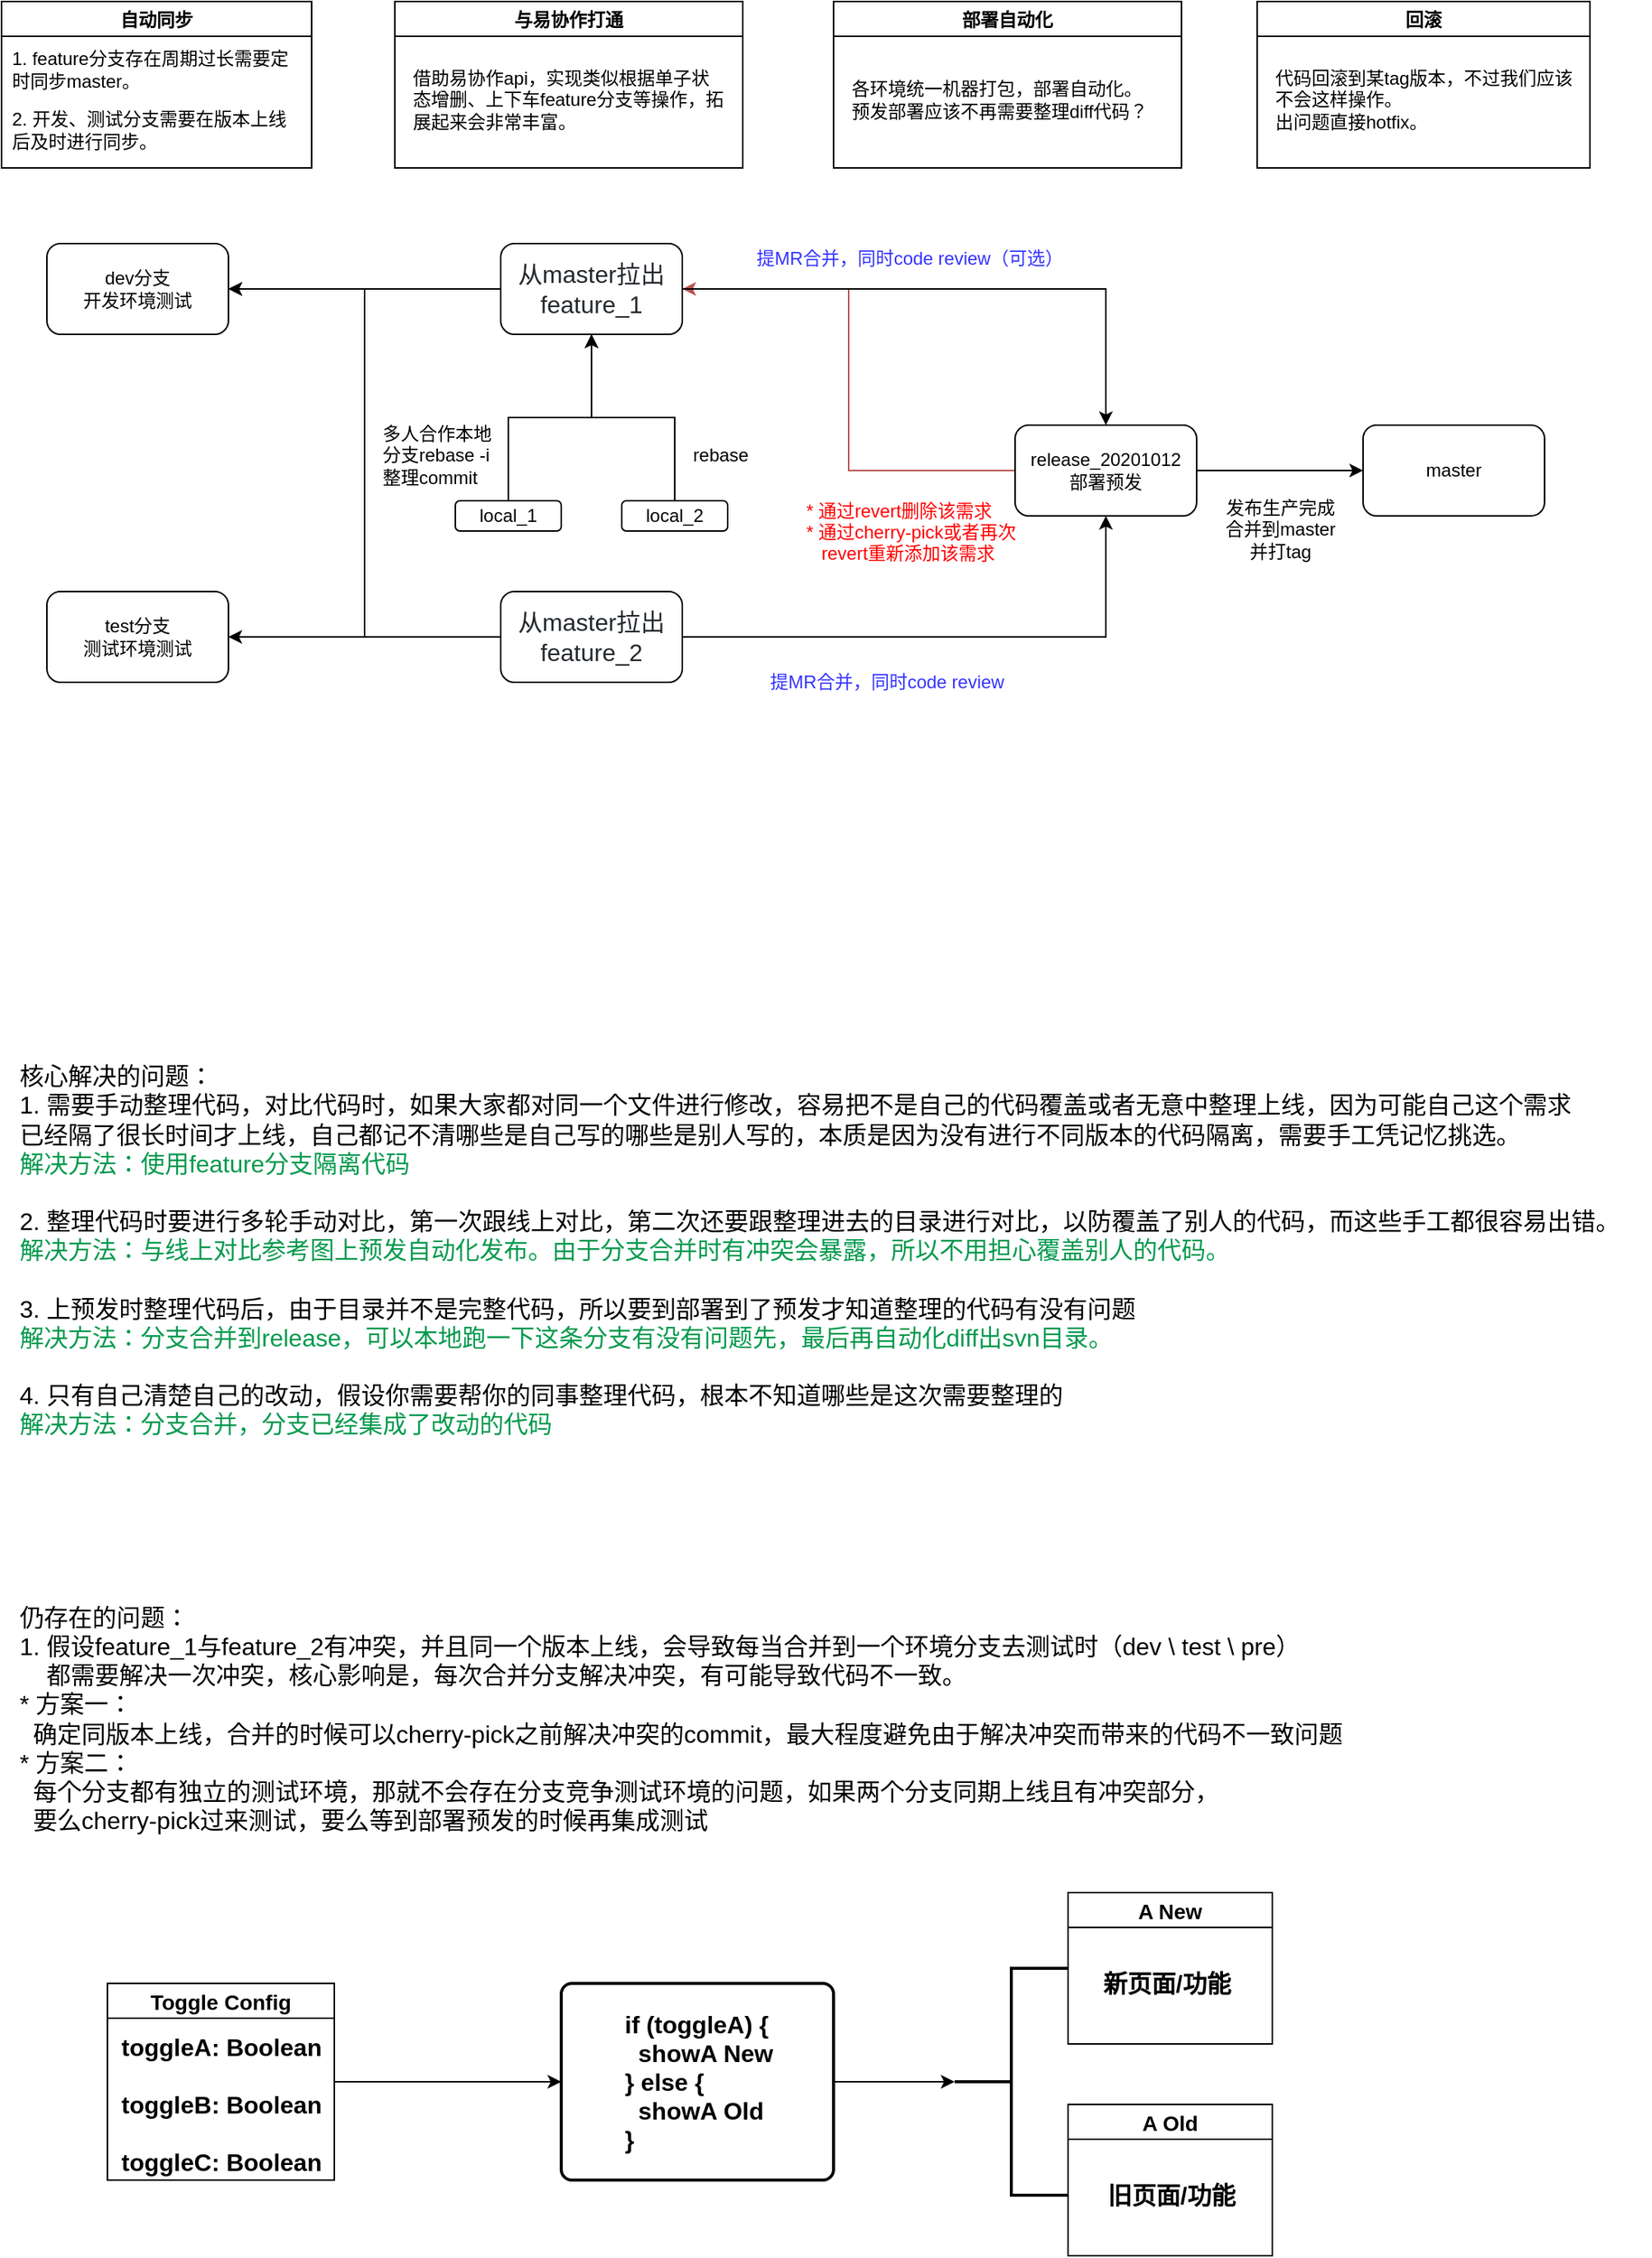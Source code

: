 <mxfile version="13.8.3" type="github">
  <diagram id="jeHmpw0TtRaYDynAjy10" name="Page-1">
    <mxGraphModel dx="1298" dy="727" grid="1" gridSize="10" guides="1" tooltips="1" connect="1" arrows="1" fold="1" page="1" pageScale="1" pageWidth="1169" pageHeight="1654" math="0" shadow="0">
      <root>
        <mxCell id="0" />
        <mxCell id="1" parent="0" />
        <mxCell id="oKsZvAFN4aBbrpxNf6T7-8" value="master" style="rounded=1;whiteSpace=wrap;html=1;" parent="1" vertex="1">
          <mxGeometry x="970" y="350" width="120" height="60" as="geometry" />
        </mxCell>
        <mxCell id="oKsZvAFN4aBbrpxNf6T7-28" style="edgeStyle=orthogonalEdgeStyle;rounded=0;orthogonalLoop=1;jettySize=auto;html=1;exitX=1;exitY=0.5;exitDx=0;exitDy=0;" parent="1" source="oKsZvAFN4aBbrpxNf6T7-9" edge="1">
          <mxGeometry relative="1" as="geometry">
            <mxPoint x="970" y="380" as="targetPoint" />
          </mxGeometry>
        </mxCell>
        <mxCell id="oKsZvAFN4aBbrpxNf6T7-30" style="edgeStyle=orthogonalEdgeStyle;rounded=0;orthogonalLoop=1;jettySize=auto;html=1;entryX=1;entryY=0.5;entryDx=0;entryDy=0;fillColor=#f8cecc;strokeColor=#b85450;" parent="1" source="oKsZvAFN4aBbrpxNf6T7-9" target="oKsZvAFN4aBbrpxNf6T7-12" edge="1">
          <mxGeometry relative="1" as="geometry" />
        </mxCell>
        <mxCell id="oKsZvAFN4aBbrpxNf6T7-9" value="release_20201012&lt;br&gt;部署预发" style="rounded=1;whiteSpace=wrap;html=1;" parent="1" vertex="1">
          <mxGeometry x="740" y="350" width="120" height="60" as="geometry" />
        </mxCell>
        <mxCell id="oKsZvAFN4aBbrpxNf6T7-10" value="test分支&lt;br&gt;测试环境测试" style="rounded=1;whiteSpace=wrap;html=1;" parent="1" vertex="1">
          <mxGeometry x="100" y="460" width="120" height="60" as="geometry" />
        </mxCell>
        <mxCell id="oKsZvAFN4aBbrpxNf6T7-11" value="dev分支&lt;br&gt;开发环境测试" style="rounded=1;whiteSpace=wrap;html=1;" parent="1" vertex="1">
          <mxGeometry x="100" y="230" width="120" height="60" as="geometry" />
        </mxCell>
        <mxCell id="oKsZvAFN4aBbrpxNf6T7-20" style="edgeStyle=orthogonalEdgeStyle;rounded=0;orthogonalLoop=1;jettySize=auto;html=1;entryX=1;entryY=0.5;entryDx=0;entryDy=0;" parent="1" source="oKsZvAFN4aBbrpxNf6T7-12" target="oKsZvAFN4aBbrpxNf6T7-11" edge="1">
          <mxGeometry relative="1" as="geometry" />
        </mxCell>
        <mxCell id="oKsZvAFN4aBbrpxNf6T7-24" style="edgeStyle=orthogonalEdgeStyle;rounded=0;orthogonalLoop=1;jettySize=auto;html=1;exitX=0;exitY=0.5;exitDx=0;exitDy=0;entryX=1;entryY=0.5;entryDx=0;entryDy=0;" parent="1" source="oKsZvAFN4aBbrpxNf6T7-12" target="oKsZvAFN4aBbrpxNf6T7-10" edge="1">
          <mxGeometry relative="1" as="geometry" />
        </mxCell>
        <mxCell id="oKsZvAFN4aBbrpxNf6T7-25" style="edgeStyle=orthogonalEdgeStyle;rounded=0;orthogonalLoop=1;jettySize=auto;html=1;exitX=1;exitY=0.5;exitDx=0;exitDy=0;entryX=0.5;entryY=0;entryDx=0;entryDy=0;" parent="1" source="oKsZvAFN4aBbrpxNf6T7-12" target="oKsZvAFN4aBbrpxNf6T7-9" edge="1">
          <mxGeometry relative="1" as="geometry">
            <Array as="points">
              <mxPoint x="800" y="260" />
            </Array>
          </mxGeometry>
        </mxCell>
        <mxCell id="oKsZvAFN4aBbrpxNf6T7-12" value="&lt;span style=&quot;color: rgb(36 , 41 , 46) ; font-family: , , &amp;#34;segoe ui&amp;#34; , &amp;#34;helvetica&amp;#34; , &amp;#34;arial&amp;#34; , sans-serif , &amp;#34;apple color emoji&amp;#34; , &amp;#34;segoe ui emoji&amp;#34; ; font-size: 16px ; text-align: left ; background-color: rgb(255 , 255 , 255)&quot;&gt;从master拉出feature_1&lt;/span&gt;" style="rounded=1;whiteSpace=wrap;html=1;" parent="1" vertex="1">
          <mxGeometry x="400" y="230" width="120" height="60" as="geometry" />
        </mxCell>
        <mxCell id="oKsZvAFN4aBbrpxNf6T7-23" style="edgeStyle=orthogonalEdgeStyle;rounded=0;orthogonalLoop=1;jettySize=auto;html=1;exitX=0;exitY=0.5;exitDx=0;exitDy=0;entryX=1;entryY=0.5;entryDx=0;entryDy=0;" parent="1" source="oKsZvAFN4aBbrpxNf6T7-13" target="oKsZvAFN4aBbrpxNf6T7-11" edge="1">
          <mxGeometry relative="1" as="geometry">
            <mxPoint x="305" y="230" as="targetPoint" />
          </mxGeometry>
        </mxCell>
        <mxCell id="oKsZvAFN4aBbrpxNf6T7-27" style="edgeStyle=orthogonalEdgeStyle;rounded=0;orthogonalLoop=1;jettySize=auto;html=1;exitX=1;exitY=0.5;exitDx=0;exitDy=0;" parent="1" source="oKsZvAFN4aBbrpxNf6T7-13" target="oKsZvAFN4aBbrpxNf6T7-9" edge="1">
          <mxGeometry relative="1" as="geometry" />
        </mxCell>
        <mxCell id="oKsZvAFN4aBbrpxNf6T7-13" value="&lt;span style=&quot;color: rgb(36 , 41 , 46) ; font-size: 16px ; text-align: left ; background-color: rgb(255 , 255 , 255)&quot;&gt;从master拉出&lt;/span&gt;&lt;span style=&quot;color: rgb(36 , 41 , 46) ; font-family: , , &amp;#34;segoe ui&amp;#34; , &amp;#34;helvetica&amp;#34; , &amp;#34;arial&amp;#34; , sans-serif , &amp;#34;apple color emoji&amp;#34; , &amp;#34;segoe ui emoji&amp;#34; ; font-size: 16px ; text-align: left ; background-color: rgb(255 , 255 , 255)&quot;&gt;feature_2&lt;/span&gt;" style="rounded=1;whiteSpace=wrap;html=1;" parent="1" vertex="1">
          <mxGeometry x="400" y="460" width="120" height="60" as="geometry" />
        </mxCell>
        <mxCell id="oKsZvAFN4aBbrpxNf6T7-16" value="" style="edgeStyle=orthogonalEdgeStyle;rounded=0;orthogonalLoop=1;jettySize=auto;html=1;" parent="1" source="oKsZvAFN4aBbrpxNf6T7-14" target="oKsZvAFN4aBbrpxNf6T7-12" edge="1">
          <mxGeometry relative="1" as="geometry" />
        </mxCell>
        <mxCell id="oKsZvAFN4aBbrpxNf6T7-14" value="local_1" style="rounded=1;whiteSpace=wrap;html=1;" parent="1" vertex="1">
          <mxGeometry x="370" y="400" width="70" height="20" as="geometry" />
        </mxCell>
        <mxCell id="oKsZvAFN4aBbrpxNf6T7-17" value="" style="edgeStyle=orthogonalEdgeStyle;rounded=0;orthogonalLoop=1;jettySize=auto;html=1;" parent="1" source="oKsZvAFN4aBbrpxNf6T7-15" target="oKsZvAFN4aBbrpxNf6T7-12" edge="1">
          <mxGeometry relative="1" as="geometry" />
        </mxCell>
        <mxCell id="oKsZvAFN4aBbrpxNf6T7-15" value="local_2" style="rounded=1;whiteSpace=wrap;html=1;" parent="1" vertex="1">
          <mxGeometry x="480" y="400" width="70" height="20" as="geometry" />
        </mxCell>
        <mxCell id="oKsZvAFN4aBbrpxNf6T7-18" value="多人合作本地&lt;br&gt;分支rebase -i&lt;br&gt;整理commit" style="text;html=1;align=left;verticalAlign=middle;resizable=0;points=[];autosize=1;" parent="1" vertex="1">
          <mxGeometry x="320" y="345" width="90" height="50" as="geometry" />
        </mxCell>
        <mxCell id="oKsZvAFN4aBbrpxNf6T7-19" value="rebase" style="text;html=1;align=center;verticalAlign=middle;resizable=0;points=[];autosize=1;" parent="1" vertex="1">
          <mxGeometry x="520" y="360" width="50" height="20" as="geometry" />
        </mxCell>
        <mxCell id="oKsZvAFN4aBbrpxNf6T7-31" value="&lt;font color=&quot;#ff0000&quot;&gt;* 通过&lt;span&gt;revert删除该需求&lt;br&gt;* 通过cherry-pick或者再次&lt;br&gt;&amp;nbsp; &amp;nbsp;revert重新添加该需求&lt;br&gt;&lt;br&gt;&lt;br&gt;&lt;/span&gt;&lt;/font&gt;" style="text;html=1;align=left;verticalAlign=middle;resizable=0;points=[];autosize=1;" parent="1" vertex="1">
          <mxGeometry x="600" y="395" width="150" height="80" as="geometry" />
        </mxCell>
        <mxCell id="oKsZvAFN4aBbrpxNf6T7-32" value="&lt;font color=&quot;#3333ff&quot;&gt;提MR合并，同时code review（可选）&lt;/font&gt;" style="text;html=1;align=center;verticalAlign=middle;resizable=0;points=[];autosize=1;" parent="1" vertex="1">
          <mxGeometry x="560" y="230" width="220" height="20" as="geometry" />
        </mxCell>
        <mxCell id="oKsZvAFN4aBbrpxNf6T7-33" value="&lt;font color=&quot;#3333ff&quot;&gt;提MR合并，同时code review&lt;/font&gt;" style="text;html=1;align=center;verticalAlign=middle;resizable=0;points=[];autosize=1;" parent="1" vertex="1">
          <mxGeometry x="570" y="510" width="170" height="20" as="geometry" />
        </mxCell>
        <mxCell id="oKsZvAFN4aBbrpxNf6T7-36" value="发布生产完成&lt;br&gt;合并到master&lt;br&gt;并打tag" style="text;html=1;align=center;verticalAlign=middle;resizable=0;points=[];autosize=1;" parent="1" vertex="1">
          <mxGeometry x="870" y="394" width="90" height="50" as="geometry" />
        </mxCell>
        <mxCell id="oKsZvAFN4aBbrpxNf6T7-41" value="&lt;font style=&quot;font-size: 16px&quot;&gt;仍存在的问题：&lt;br&gt;1. 假设feature_1与feature_2有冲突，并且同一个版本上线，会导致每当合并到一个环境分支去测试时（dev \ test \ pre）&lt;br&gt;&amp;nbsp; &amp;nbsp; 都需要解决一次冲突，核心影响是，每次合并分支解决冲突，有可能导致代码不一致。&lt;br&gt;* 方案一：&lt;br&gt;&amp;nbsp; 确定同版本上线，合并的时候可以cherry-pick之前解决冲突的commit，最大程度避免由于解决冲突而带来的代码不一致问题&lt;br&gt;* 方案二：&lt;br&gt;&amp;nbsp; 每个分支都有独立的测试环境，那就不会存在分支竞争测试环境的问题，如果两个分支同期上线且有冲突部分，&lt;br&gt;&amp;nbsp; 要么cherry-pick过来测试，要么等到部署预发的时候再集成测试&lt;/font&gt;" style="text;html=1;align=left;verticalAlign=middle;resizable=0;points=[];autosize=1;" parent="1" vertex="1">
          <mxGeometry x="80" y="1140" width="890" height="130" as="geometry" />
        </mxCell>
        <mxCell id="oKsZvAFN4aBbrpxNf6T7-42" value="&lt;font style=&quot;font-size: 16px&quot;&gt;核心解决的问题：&lt;br&gt;1.&amp;nbsp;需要手动整理代码，对比代码时，如果大家都对同一个文件进行修改，容易把不是自己的代码覆盖或者无意中整理上线，因为可能自己这个需求&lt;br&gt;已经隔了很长时间才上线，&lt;span&gt;自己都记不清哪些是自己写的哪些是别人写的，本质是因为没有进行不同版本的代码隔离，需要手工凭记忆挑选。&amp;nbsp;&lt;/span&gt;&lt;br&gt;&lt;/font&gt;&lt;div style=&quot;font-size: 16px&quot;&gt;&lt;font style=&quot;font-size: 16px&quot;&gt;&lt;font color=&quot;#00994d&quot; style=&quot;font-size: 16px&quot;&gt;解决方法：使用feature分支隔离代码&lt;/font&gt;&lt;br&gt;&lt;br&gt;&lt;/font&gt;&lt;/div&gt;&lt;div style=&quot;font-size: 16px&quot;&gt;&lt;font style=&quot;font-size: 16px&quot;&gt;2.&amp;nbsp;&lt;span&gt;整理代码时要进行多轮手动对比，第一次跟线上对比，第二次还要跟整理进去的目录进行对比，以防覆盖了别人的代码，而这些手工都很容易出错。&amp;nbsp;&lt;br&gt;&lt;/span&gt;&lt;span style=&quot;color: rgb(0 , 153 , 77)&quot;&gt;解决方法：与线上对比参考图上预发自动化发布。由于分支合并时有冲突会暴露，所以不用担心覆盖别人的代码。&lt;/span&gt;&lt;span&gt;&lt;br&gt;&lt;/span&gt;&lt;/font&gt;&lt;/div&gt;&lt;div style=&quot;font-size: 16px&quot;&gt;&lt;span style=&quot;color: rgb(0 , 153 , 77)&quot;&gt;&lt;font style=&quot;font-size: 16px&quot;&gt;&lt;br&gt;&lt;/font&gt;&lt;/span&gt;&lt;/div&gt;&lt;div style=&quot;font-size: 16px&quot;&gt;&lt;font style=&quot;font-size: 16px&quot;&gt;3.&amp;nbsp;&lt;span&gt;上预发时整理代码后，由于目录并不是完整代码，所以要到部署到了预发才知道整理的代码有没有问题&lt;/span&gt;&lt;/font&gt;&lt;/div&gt;&lt;div style=&quot;font-size: 16px&quot;&gt;&lt;font color=&quot;#00994d&quot; style=&quot;font-size: 16px&quot;&gt;&lt;span&gt;解决方法：&lt;/span&gt;&lt;span&gt;分支合并到release，可以本地跑一下这条分支有没有问题先，最后再自动化diff出svn目录。&lt;/span&gt;&lt;/font&gt;&lt;/div&gt;&lt;div style=&quot;font-size: 16px&quot;&gt;&lt;span&gt;&lt;font style=&quot;font-size: 16px&quot;&gt;&lt;br&gt;&lt;/font&gt;&lt;/span&gt;&lt;/div&gt;&lt;div style=&quot;font-size: 16px&quot;&gt;&lt;font style=&quot;font-size: 16px&quot;&gt;&lt;span&gt;4.&amp;nbsp;&lt;/span&gt;&lt;span&gt;只有自己清楚自己的改动，假设你需要帮你的同事整理代码，根本不知道哪些是这次需要整理的&amp;nbsp;&lt;/span&gt;&lt;/font&gt;&lt;/div&gt;&lt;div style=&quot;font-size: 16px&quot;&gt;&lt;font style=&quot;font-size: 16px&quot;&gt;&lt;span&gt;&lt;font color=&quot;#00994d&quot; style=&quot;font-size: 16px&quot;&gt;解决方法：分支合并，分支已经集成了改动的代码&lt;/font&gt;&lt;br&gt;&lt;/span&gt;&lt;span&gt;&amp;nbsp;&lt;/span&gt;&lt;/font&gt;&lt;/div&gt;" style="text;html=1;align=left;verticalAlign=middle;resizable=0;points=[];autosize=1;" parent="1" vertex="1">
          <mxGeometry x="80" y="805" width="1080" height="200" as="geometry" />
        </mxCell>
        <mxCell id="3LTDyEU9GOF3wHU3nfaB-1" value="自动同步" style="swimlane;" vertex="1" parent="1">
          <mxGeometry x="70" y="70" width="205" height="110" as="geometry" />
        </mxCell>
        <mxCell id="3LTDyEU9GOF3wHU3nfaB-2" value="1. feature分支存在周期过长需要定&lt;br&gt;时同步master。" style="text;html=1;align=left;verticalAlign=middle;resizable=0;points=[];autosize=1;" vertex="1" parent="3LTDyEU9GOF3wHU3nfaB-1">
          <mxGeometry x="5" y="30" width="200" height="30" as="geometry" />
        </mxCell>
        <mxCell id="3LTDyEU9GOF3wHU3nfaB-4" value="2. 开发、测试分支需要在版本上线&lt;br&gt;后及时进行同步。" style="text;html=1;align=left;verticalAlign=middle;resizable=0;points=[];autosize=1;" vertex="1" parent="3LTDyEU9GOF3wHU3nfaB-1">
          <mxGeometry x="5" y="70" width="200" height="30" as="geometry" />
        </mxCell>
        <mxCell id="3LTDyEU9GOF3wHU3nfaB-5" value="部署自动化" style="swimlane;" vertex="1" parent="1">
          <mxGeometry x="620" y="70" width="230" height="110" as="geometry" />
        </mxCell>
        <mxCell id="3LTDyEU9GOF3wHU3nfaB-6" value="各环境统一机器打包，部署自动化。&lt;br&gt;预发部署应该不再需要整理diff代码？" style="text;html=1;align=left;verticalAlign=middle;resizable=0;points=[];autosize=1;" vertex="1" parent="3LTDyEU9GOF3wHU3nfaB-5">
          <mxGeometry x="10" y="50" width="210" height="30" as="geometry" />
        </mxCell>
        <mxCell id="3LTDyEU9GOF3wHU3nfaB-8" value="回滚" style="swimlane;" vertex="1" parent="1">
          <mxGeometry x="900" y="70" width="220" height="110" as="geometry" />
        </mxCell>
        <mxCell id="3LTDyEU9GOF3wHU3nfaB-9" value="代码回滚到某tag版本，不过我们应该&lt;br&gt;不会这样操作。&lt;br&gt;出问题直接hotfix。" style="text;html=1;align=left;verticalAlign=middle;resizable=0;points=[];autosize=1;" vertex="1" parent="3LTDyEU9GOF3wHU3nfaB-8">
          <mxGeometry x="10" y="40" width="210" height="50" as="geometry" />
        </mxCell>
        <mxCell id="3LTDyEU9GOF3wHU3nfaB-10" value="与易协作打通" style="swimlane;" vertex="1" parent="1">
          <mxGeometry x="330" y="70" width="230" height="110" as="geometry" />
        </mxCell>
        <mxCell id="3LTDyEU9GOF3wHU3nfaB-11" value="借助易协作api，实现类似根据单子状&lt;br&gt;态增删、上下车feature分支等操作，拓&lt;br&gt;展起来会非常丰富。" style="text;html=1;align=left;verticalAlign=middle;resizable=0;points=[];autosize=1;" vertex="1" parent="3LTDyEU9GOF3wHU3nfaB-10">
          <mxGeometry x="10" y="40" width="220" height="50" as="geometry" />
        </mxCell>
        <mxCell id="3LTDyEU9GOF3wHU3nfaB-14" value="&lt;blockquote style=&quot;margin: 0 0 0 40px ; border: none ; padding: 0px&quot;&gt;&lt;/blockquote&gt;&lt;blockquote style=&quot;margin: 0px 0px 0px 40px ; border: none ; padding: 0px ; font-size: 16px&quot;&gt;&lt;b&gt;if (toggleA) {&lt;br&gt;&lt;/b&gt;&lt;b&gt;&amp;nbsp; showA New&lt;br&gt;&lt;/b&gt;&lt;b&gt;} else {&lt;br&gt;&lt;/b&gt;&lt;b&gt;&amp;nbsp; showA Old&lt;br&gt;&lt;/b&gt;&lt;font style=&quot;font-size: 16px&quot;&gt;&lt;b&gt;}&lt;/b&gt;&lt;/font&gt;&lt;/blockquote&gt;&lt;blockquote style=&quot;margin: 0 0 0 40px ; border: none ; padding: 0px&quot;&gt;&lt;/blockquote&gt;&lt;blockquote style=&quot;margin: 0 0 0 40px ; border: none ; padding: 0px&quot;&gt;&lt;/blockquote&gt;&lt;blockquote style=&quot;margin: 0 0 0 40px ; border: none ; padding: 0px&quot;&gt;&lt;/blockquote&gt;" style="rounded=1;whiteSpace=wrap;html=1;absoluteArcSize=1;arcSize=14;strokeWidth=2;align=left;" vertex="1" parent="1">
          <mxGeometry x="440" y="1380" width="180" height="130" as="geometry" />
        </mxCell>
        <mxCell id="3LTDyEU9GOF3wHU3nfaB-16" value="" style="strokeWidth=2;html=1;shape=mxgraph.flowchart.annotation_2;align=left;labelPosition=right;pointerEvents=1;" vertex="1" parent="1">
          <mxGeometry x="700" y="1370" width="75" height="150" as="geometry" />
        </mxCell>
        <mxCell id="3LTDyEU9GOF3wHU3nfaB-17" value="" style="edgeStyle=orthogonalEdgeStyle;rounded=0;orthogonalLoop=1;jettySize=auto;html=1;" edge="1" parent="1" source="3LTDyEU9GOF3wHU3nfaB-14" target="3LTDyEU9GOF3wHU3nfaB-16">
          <mxGeometry relative="1" as="geometry" />
        </mxCell>
        <mxCell id="3LTDyEU9GOF3wHU3nfaB-18" value="A New" style="swimlane;fontSize=14;startSize=23;" vertex="1" parent="1">
          <mxGeometry x="775" y="1320" width="135" height="100" as="geometry" />
        </mxCell>
        <mxCell id="3LTDyEU9GOF3wHU3nfaB-19" value="&lt;span style=&quot;font-weight: 700&quot;&gt;&lt;font style=&quot;font-size: 16px&quot;&gt;新页面/功能&lt;/font&gt;&lt;/span&gt;" style="text;html=1;align=center;verticalAlign=middle;resizable=0;points=[];autosize=1;" vertex="1" parent="3LTDyEU9GOF3wHU3nfaB-18">
          <mxGeometry x="15" y="50" width="100" height="20" as="geometry" />
        </mxCell>
        <mxCell id="3LTDyEU9GOF3wHU3nfaB-20" value="A Old" style="swimlane;fontSize=14;startSize=23;" vertex="1" parent="1">
          <mxGeometry x="775" y="1460" width="135" height="100" as="geometry" />
        </mxCell>
        <mxCell id="3LTDyEU9GOF3wHU3nfaB-21" value="&lt;span style=&quot;font-weight: 700&quot;&gt;&lt;font style=&quot;font-size: 16px&quot;&gt;旧页面/功能&lt;/font&gt;&lt;/span&gt;" style="text;html=1;align=center;verticalAlign=middle;resizable=0;points=[];autosize=1;" vertex="1" parent="3LTDyEU9GOF3wHU3nfaB-20">
          <mxGeometry x="17.5" y="50" width="100" height="20" as="geometry" />
        </mxCell>
        <mxCell id="3LTDyEU9GOF3wHU3nfaB-42" style="edgeStyle=orthogonalEdgeStyle;rounded=0;orthogonalLoop=1;jettySize=auto;html=1;entryX=0;entryY=0.5;entryDx=0;entryDy=0;fontSize=16;" edge="1" parent="1" source="3LTDyEU9GOF3wHU3nfaB-40" target="3LTDyEU9GOF3wHU3nfaB-14">
          <mxGeometry relative="1" as="geometry" />
        </mxCell>
        <mxCell id="3LTDyEU9GOF3wHU3nfaB-40" value="Toggle Config" style="swimlane;fontSize=14;startSize=23;" vertex="1" parent="1">
          <mxGeometry x="140" y="1380" width="150" height="130" as="geometry" />
        </mxCell>
        <mxCell id="3LTDyEU9GOF3wHU3nfaB-41" value="&lt;span style=&quot;font-size: 16px ; font-weight: 700 ; text-align: left&quot;&gt;toggleA: Boolean&lt;br&gt;&lt;br&gt;&lt;/span&gt;&lt;span style=&quot;font-size: 16px ; font-weight: 700 ; text-align: left&quot;&gt;toggleB: Boolean&lt;br&gt;&lt;/span&gt;&lt;span style=&quot;font-size: 16px ; font-weight: 700 ; text-align: left&quot;&gt;&lt;br&gt;&lt;/span&gt;&lt;span style=&quot;font-size: 16px ; font-weight: 700 ; text-align: left&quot;&gt;toggleC: Boolean&lt;/span&gt;&lt;span style=&quot;font-size: 16px ; font-weight: 700 ; text-align: left&quot;&gt;&lt;br&gt;&lt;/span&gt;" style="text;html=1;align=center;verticalAlign=middle;resizable=0;points=[];autosize=1;" vertex="1" parent="3LTDyEU9GOF3wHU3nfaB-40">
          <mxGeometry y="40" width="150" height="80" as="geometry" />
        </mxCell>
      </root>
    </mxGraphModel>
  </diagram>
</mxfile>

